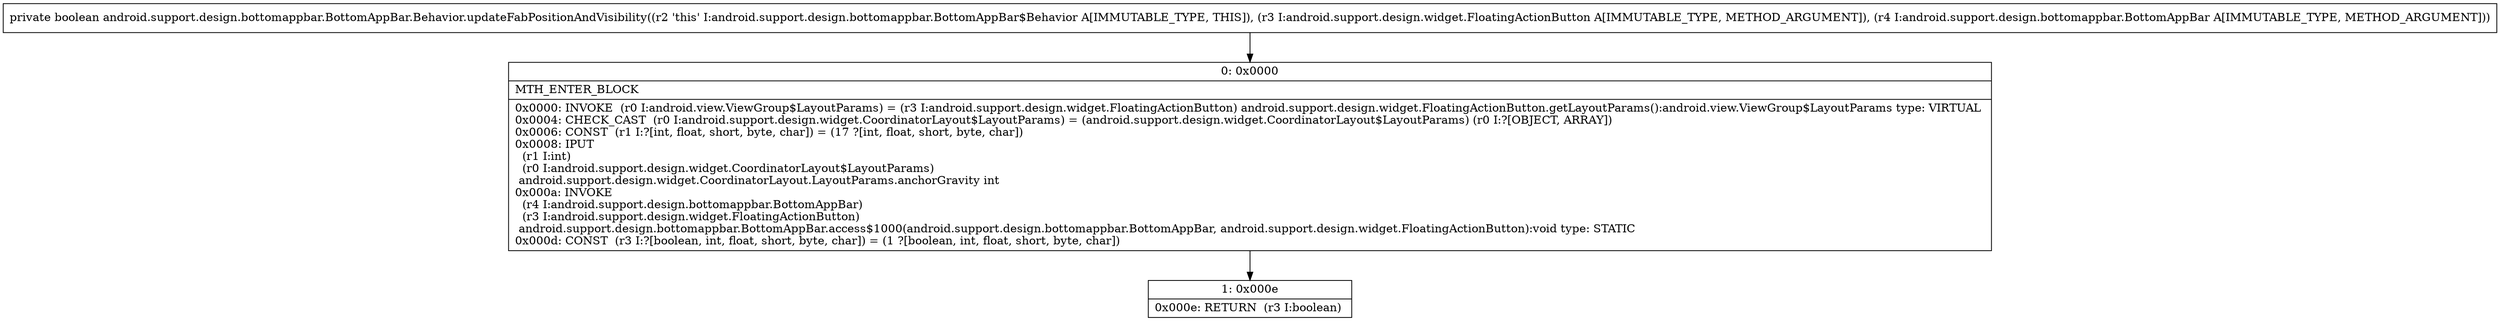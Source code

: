 digraph "CFG forandroid.support.design.bottomappbar.BottomAppBar.Behavior.updateFabPositionAndVisibility(Landroid\/support\/design\/widget\/FloatingActionButton;Landroid\/support\/design\/bottomappbar\/BottomAppBar;)Z" {
Node_0 [shape=record,label="{0\:\ 0x0000|MTH_ENTER_BLOCK\l|0x0000: INVOKE  (r0 I:android.view.ViewGroup$LayoutParams) = (r3 I:android.support.design.widget.FloatingActionButton) android.support.design.widget.FloatingActionButton.getLayoutParams():android.view.ViewGroup$LayoutParams type: VIRTUAL \l0x0004: CHECK_CAST  (r0 I:android.support.design.widget.CoordinatorLayout$LayoutParams) = (android.support.design.widget.CoordinatorLayout$LayoutParams) (r0 I:?[OBJECT, ARRAY]) \l0x0006: CONST  (r1 I:?[int, float, short, byte, char]) = (17 ?[int, float, short, byte, char]) \l0x0008: IPUT  \l  (r1 I:int)\l  (r0 I:android.support.design.widget.CoordinatorLayout$LayoutParams)\l android.support.design.widget.CoordinatorLayout.LayoutParams.anchorGravity int \l0x000a: INVOKE  \l  (r4 I:android.support.design.bottomappbar.BottomAppBar)\l  (r3 I:android.support.design.widget.FloatingActionButton)\l android.support.design.bottomappbar.BottomAppBar.access$1000(android.support.design.bottomappbar.BottomAppBar, android.support.design.widget.FloatingActionButton):void type: STATIC \l0x000d: CONST  (r3 I:?[boolean, int, float, short, byte, char]) = (1 ?[boolean, int, float, short, byte, char]) \l}"];
Node_1 [shape=record,label="{1\:\ 0x000e|0x000e: RETURN  (r3 I:boolean) \l}"];
MethodNode[shape=record,label="{private boolean android.support.design.bottomappbar.BottomAppBar.Behavior.updateFabPositionAndVisibility((r2 'this' I:android.support.design.bottomappbar.BottomAppBar$Behavior A[IMMUTABLE_TYPE, THIS]), (r3 I:android.support.design.widget.FloatingActionButton A[IMMUTABLE_TYPE, METHOD_ARGUMENT]), (r4 I:android.support.design.bottomappbar.BottomAppBar A[IMMUTABLE_TYPE, METHOD_ARGUMENT])) }"];
MethodNode -> Node_0;
Node_0 -> Node_1;
}

